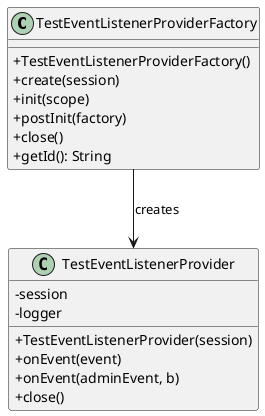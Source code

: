 @startuml
skinparam classAttributeIconSize 0

class TestEventListenerProviderFactory {
    +TestEventListenerProviderFactory()
    +create(session)
    +init(scope)
    +postInit(factory)
    +close()
    +getId(): String
}

class TestEventListenerProvider {
    -session
    -logger
    +TestEventListenerProvider(session)
    +onEvent(event)
    +onEvent(adminEvent, b)
    +close()
}

TestEventListenerProviderFactory --> TestEventListenerProvider : creates
@enduml
